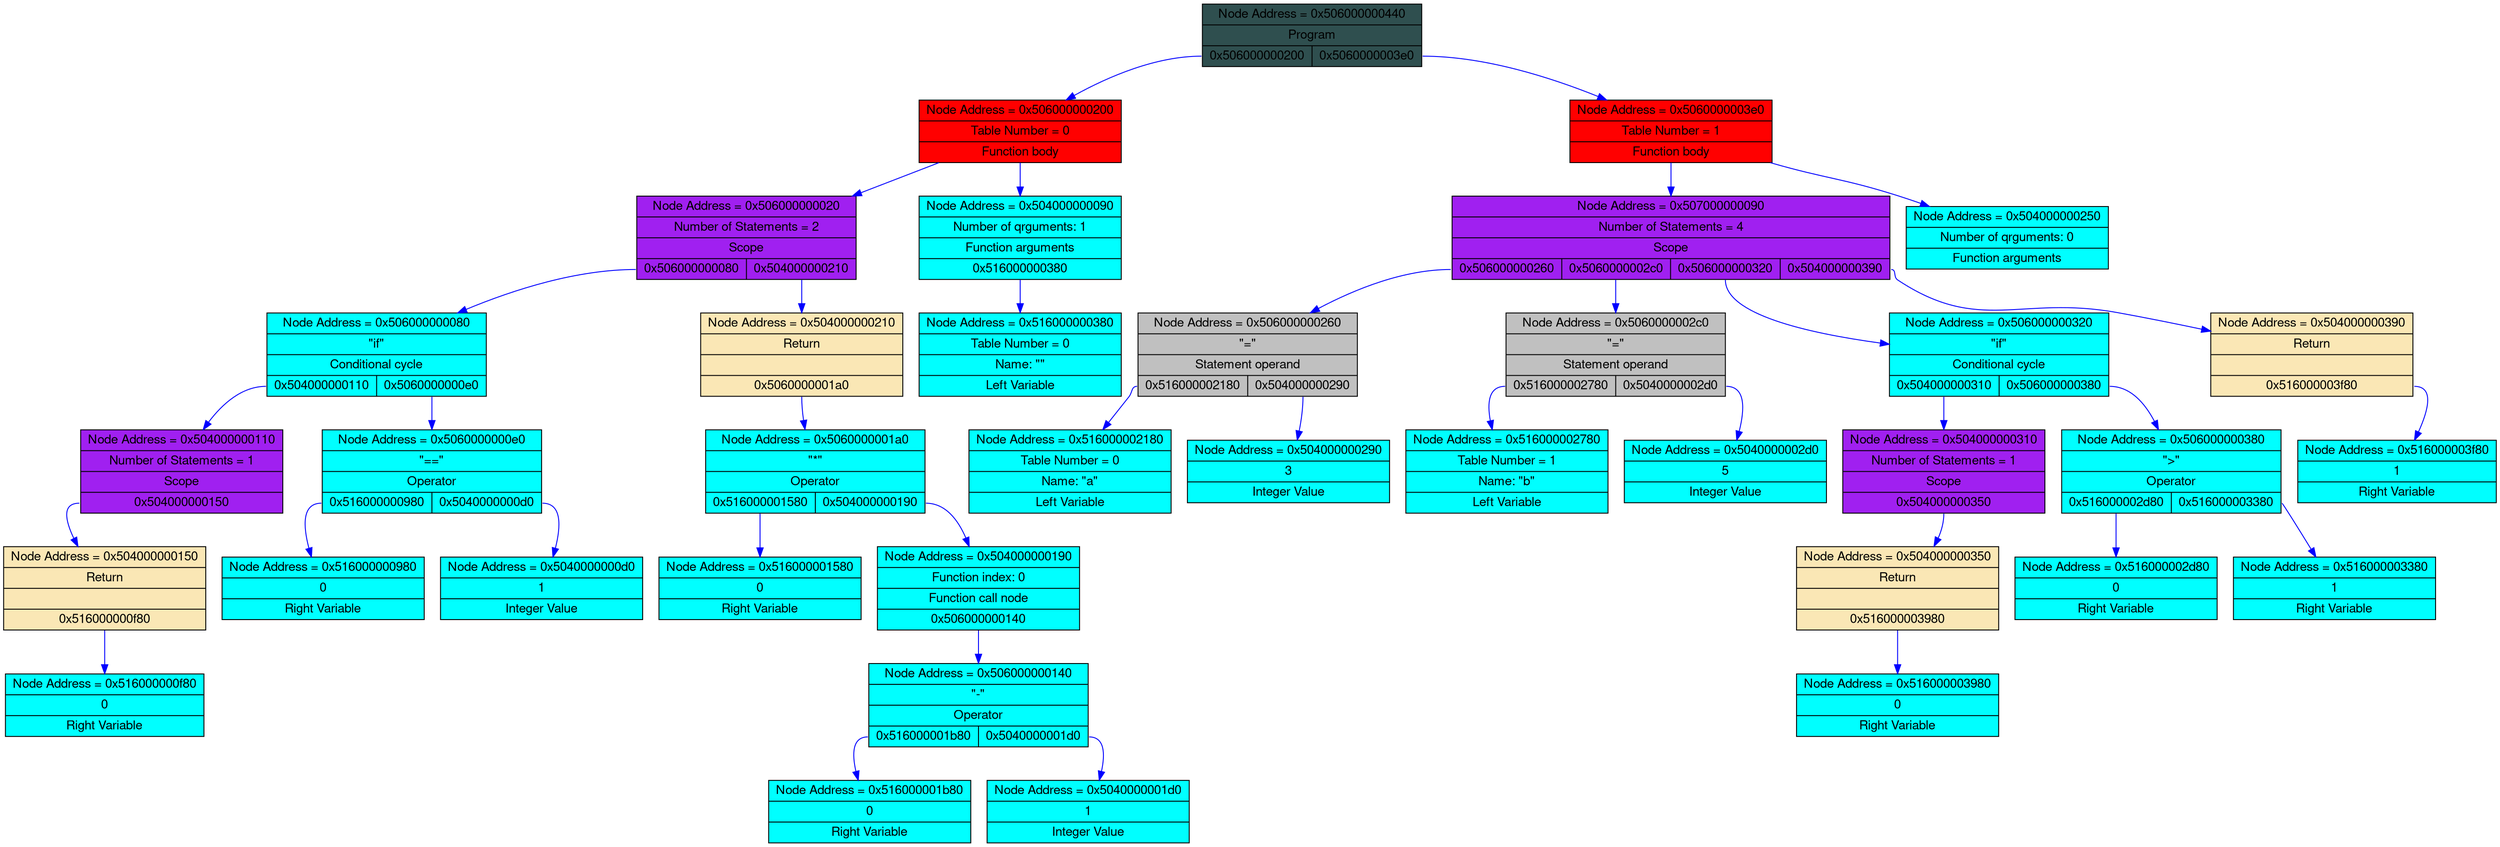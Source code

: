 digraph g {
fontname="Helvetica,Arial,sans-serif"node [fontname="Helvetica,Arial,sans-serif", color = "green"]
graph [
rankdir = "TB"
];
node [
fontisze = "16"
shape = "ellipse"
style = filled
];

"node0" [
rank = 0
"label" = "{<adr> Node Address =  0x506000000440|<value> Program|{<d0>0x506000000200 |<d1>0x5060000003e0}}"
color="black"
fillcolor="#2F4F4F"
shape = "record"];node0: <d0> -> node1[color = "blue"];

"node1" [
rank = 1
"label" = "{<adr> Node Address =  0x506000000200|<value> Table Number = 0|Function body}"
color="black"
fillcolor="red"
shape = "record"];node1: <d0> -> node2[color = "blue"];

"node2" [
rank = 2
"label" = "{<adr> Node Address =  0x506000000020|<value> Number of Statements = 2|Scope|{<d0>0x506000000080 |<d1>0x504000000210}}"
color="black"
fillcolor="purple"
shape = "record"];node2: <d0> -> node3[color = "blue"];

"node3" [
rank = 3
"label" = "{<adr> Node Address =  0x506000000080|<value> \"if\"|Conditional cycle|{<d0>0x504000000110 |<d1>0x5060000000e0}}"
color="black"
fillcolor="cyan"
shape = "record"];node3: <d0> -> node4[color = "blue"];

"node4" [
rank = 4
"label" = "{<adr> Node Address =  0x504000000110|<value> Number of Statements = 1|Scope|{<d0>0x504000000150}}"
color="black"
fillcolor="purple"
shape = "record"];node4: <d0> -> node5[color = "blue"];

"node5" [
rank = 5
"label" = "{<adr> Node Address =  0x504000000150|<value> Return||{<d0>0x516000000f80}}"
color="black"
fillcolor="#FAE7B5"
shape = "record"];node5: <d0> -> node6[color = "blue"];

"node6" [
rank = 6
"label" = "{<adr> Node Address =  0x516000000f80|<value> 0|Right Variable}"
color="black"
fillcolor="cyan"
shape = "record"];node3: <d1> -> node7[color = "blue"];

"node7" [
rank = 5
"label" = "{<adr> Node Address =  0x5060000000e0|<value> \"\==\"|Operator|{<d0>0x516000000980 |<d1>0x5040000000d0}}"
color="black"
fillcolor="cyan"
shape = "record"];node7: <d0> -> node8[color = "blue"];

"node8" [
rank = 6
"label" = "{<adr> Node Address =  0x516000000980|<value> 0|Right Variable}"
color="black"
fillcolor="cyan"
shape = "record"];node7: <d1> -> node9[color = "blue"];

"node9" [
rank = 7
"label" = "{<adr> Node Address =  0x5040000000d0|<value> 1|Integer Value}"
color="black"
fillcolor="cyan"
shape = "record"];node2: <d1> -> node10[color = "blue"];

"node10" [
rank = 4
"label" = "{<adr> Node Address =  0x504000000210|<value> Return||{<d0>0x5060000001a0}}"
color="black"
fillcolor="#FAE7B5"
shape = "record"];node10: <d0> -> node11[color = "blue"];

"node11" [
rank = 5
"label" = "{<adr> Node Address =  0x5060000001a0|<value> \"\*\"|Operator|{<d0>0x516000001580 |<d1>0x504000000190}}"
color="black"
fillcolor="cyan"
shape = "record"];node11: <d0> -> node12[color = "blue"];

"node12" [
rank = 6
"label" = "{<adr> Node Address =  0x516000001580|<value> 0|Right Variable}"
color="black"
fillcolor="cyan"
shape = "record"];node11: <d1> -> node13[color = "blue"];

"node13" [
rank = 7
"label" = "{<adr> Node Address =  0x504000000190|<value> Function index: 0|Function call node|{<d0>0x506000000140}}"
color="black"
fillcolor="cyan"
shape = "record"];node13: <d0> -> node14[color = "blue"];

"node14" [
rank = 8
"label" = "{<adr> Node Address =  0x506000000140|<value> \"\-\"|Operator|{<d0>0x516000001b80 |<d1>0x5040000001d0}}"
color="black"
fillcolor="cyan"
shape = "record"];node14: <d0> -> node15[color = "blue"];

"node15" [
rank = 9
"label" = "{<adr> Node Address =  0x516000001b80|<value> 0|Right Variable}"
color="black"
fillcolor="cyan"
shape = "record"];node14: <d1> -> node16[color = "blue"];

"node16" [
rank = 10
"label" = "{<adr> Node Address =  0x5040000001d0|<value> 1|Integer Value}"
color="black"
fillcolor="cyan"
shape = "record"];node1: <d1> -> node17[color = "blue"];

"node17" [
rank = 3
"label" = "{<adr> Node Address =  0x504000000090|<value> Number of qrguments: 1|Function arguments|{<d0>0x516000000380}}"
color="black"
fillcolor="cyan"
shape = "record"];node17: <d0> -> node18[color = "blue"];

"node18" [
rank = 4
"label" = "{<adr> Node Address =  0x516000000380|<value> Table Number = 0|Name: \"\"|Left Variable}"
color="black"
fillcolor="cyan"
shape = "record"];node0: <d1> -> node19[color = "blue"];

"node19" [
rank = 2
"label" = "{<adr> Node Address =  0x5060000003e0|<value> Table Number = 1|Function body}"
color="black"
fillcolor="red"
shape = "record"];node19: <d0> -> node20[color = "blue"];

"node20" [
rank = 3
"label" = "{<adr> Node Address =  0x507000000090|<value> Number of Statements = 4|Scope|{<d0>0x506000000260 |<d1>0x5060000002c0 |<d2>0x506000000320 |<d3>0x504000000390}}"
color="black"
fillcolor="purple"
shape = "record"];node20: <d0> -> node21[color = "blue"];

"node21" [
rank = 4
"label" = "{<adr> Node Address =  0x506000000260|<value> \"=\"|Statement operand|{<d0>0x516000002180 |<d1>0x504000000290}}"
color="black"
fillcolor="grey"
shape = "record"];node21: <d0> -> node22[color = "blue"];

"node22" [
rank = 5
"label" = "{<adr> Node Address =  0x516000002180|<value> Table Number = 0|Name: \"a\"|Left Variable}"
color="black"
fillcolor="cyan"
shape = "record"];node21: <d1> -> node23[color = "blue"];

"node23" [
rank = 6
"label" = "{<adr> Node Address =  0x504000000290|<value> 3|Integer Value}"
color="black"
fillcolor="cyan"
shape = "record"];node20: <d1> -> node24[color = "blue"];

"node24" [
rank = 5
"label" = "{<adr> Node Address =  0x5060000002c0|<value> \"=\"|Statement operand|{<d0>0x516000002780 |<d1>0x5040000002d0}}"
color="black"
fillcolor="grey"
shape = "record"];node24: <d0> -> node25[color = "blue"];

"node25" [
rank = 6
"label" = "{<adr> Node Address =  0x516000002780|<value> Table Number = 1|Name: \"b\"|Left Variable}"
color="black"
fillcolor="cyan"
shape = "record"];node24: <d1> -> node26[color = "blue"];

"node26" [
rank = 7
"label" = "{<adr> Node Address =  0x5040000002d0|<value> 5|Integer Value}"
color="black"
fillcolor="cyan"
shape = "record"];node20: <d2> -> node27[color = "blue"];

"node27" [
rank = 6
"label" = "{<adr> Node Address =  0x506000000320|<value> \"if\"|Conditional cycle|{<d0>0x504000000310 |<d1>0x506000000380}}"
color="black"
fillcolor="cyan"
shape = "record"];node27: <d0> -> node28[color = "blue"];

"node28" [
rank = 7
"label" = "{<adr> Node Address =  0x504000000310|<value> Number of Statements = 1|Scope|{<d0>0x504000000350}}"
color="black"
fillcolor="purple"
shape = "record"];node28: <d0> -> node29[color = "blue"];

"node29" [
rank = 8
"label" = "{<adr> Node Address =  0x504000000350|<value> Return||{<d0>0x516000003980}}"
color="black"
fillcolor="#FAE7B5"
shape = "record"];node29: <d0> -> node30[color = "blue"];

"node30" [
rank = 9
"label" = "{<adr> Node Address =  0x516000003980|<value> 0|Right Variable}"
color="black"
fillcolor="cyan"
shape = "record"];node27: <d1> -> node31[color = "blue"];

"node31" [
rank = 8
"label" = "{<adr> Node Address =  0x506000000380|<value> \"\>\"|Operator|{<d0>0x516000002d80 |<d1>0x516000003380}}"
color="black"
fillcolor="cyan"
shape = "record"];node31: <d0> -> node32[color = "blue"];

"node32" [
rank = 9
"label" = "{<adr> Node Address =  0x516000002d80|<value> 0|Right Variable}"
color="black"
fillcolor="cyan"
shape = "record"];node31: <d1> -> node33[color = "blue"];

"node33" [
rank = 10
"label" = "{<adr> Node Address =  0x516000003380|<value> 1|Right Variable}"
color="black"
fillcolor="cyan"
shape = "record"];node20: <d3> -> node34[color = "blue"];

"node34" [
rank = 7
"label" = "{<adr> Node Address =  0x504000000390|<value> Return||{<d0>0x516000003f80}}"
color="black"
fillcolor="#FAE7B5"
shape = "record"];node34: <d0> -> node35[color = "blue"];

"node35" [
rank = 8
"label" = "{<adr> Node Address =  0x516000003f80|<value> 1|Right Variable}"
color="black"
fillcolor="cyan"
shape = "record"];node19: <d1> -> node36[color = "blue"];

"node36" [
rank = 4
"label" = "{<adr> Node Address =  0x504000000250|<value> Number of qrguments: 0|Function arguments}"
color="black"
fillcolor="cyan"
shape = "record"];}
